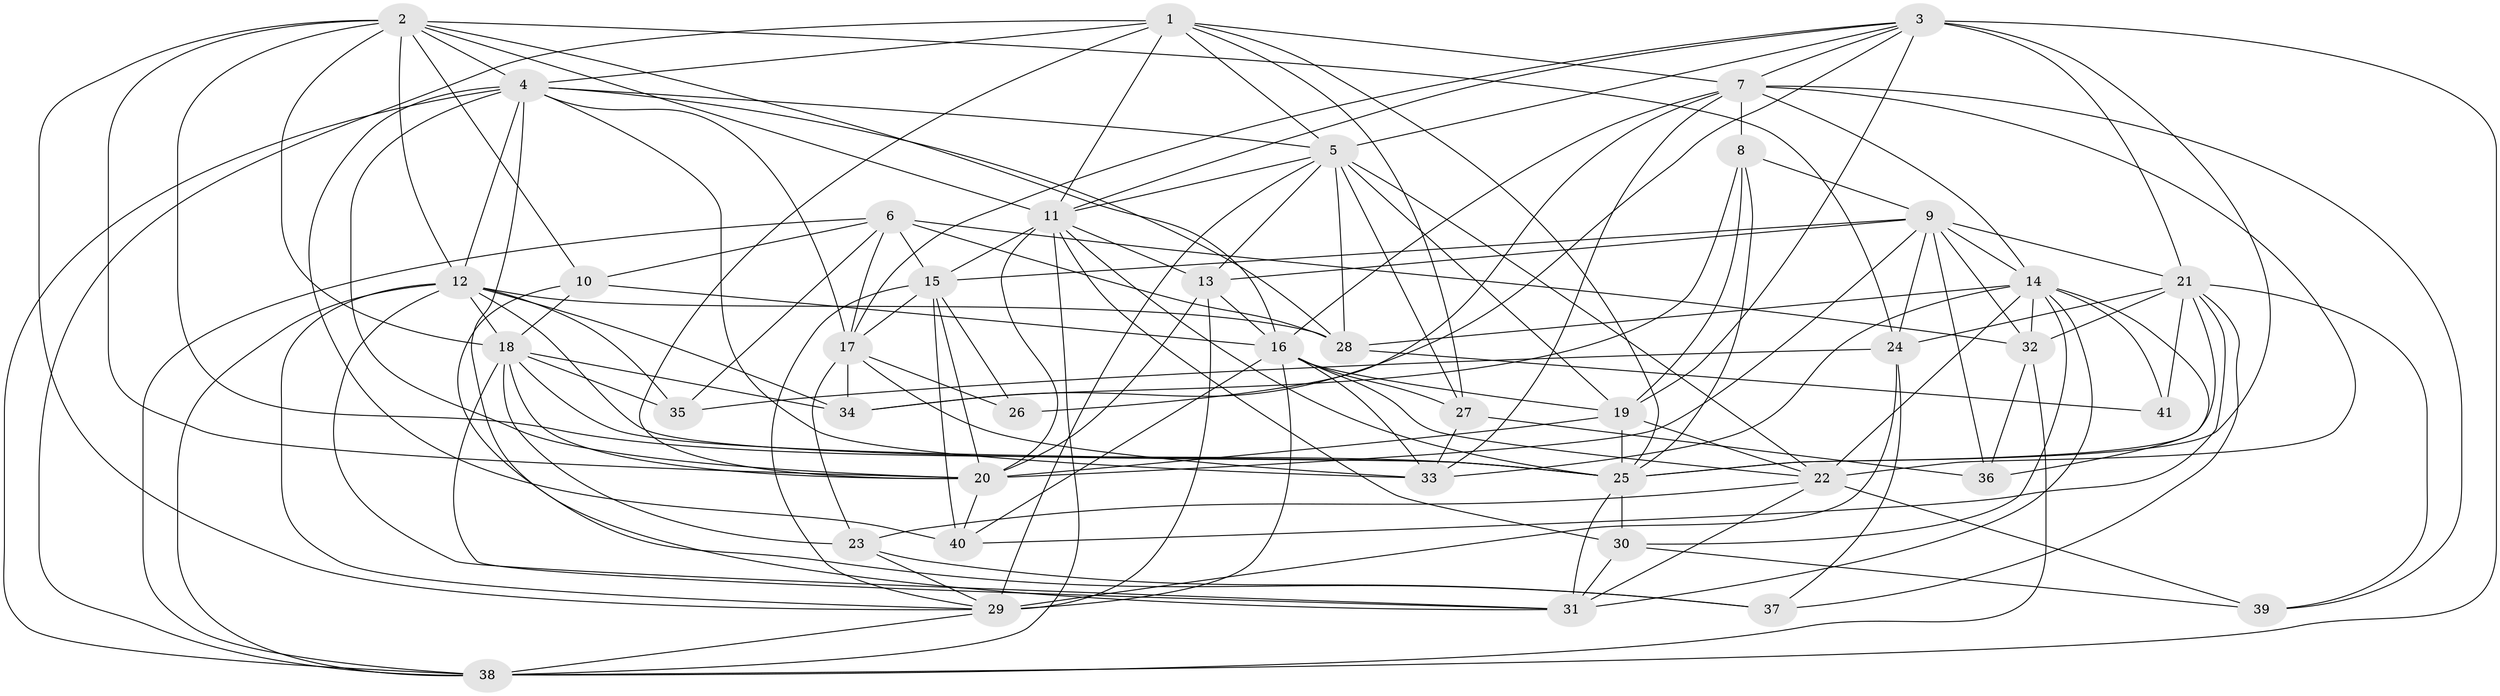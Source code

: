 // original degree distribution, {4: 1.0}
// Generated by graph-tools (version 1.1) at 2025/53/03/04/25 22:53:47]
// undirected, 41 vertices, 147 edges
graph export_dot {
  node [color=gray90,style=filled];
  1;
  2;
  3;
  4;
  5;
  6;
  7;
  8;
  9;
  10;
  11;
  12;
  13;
  14;
  15;
  16;
  17;
  18;
  19;
  20;
  21;
  22;
  23;
  24;
  25;
  26;
  27;
  28;
  29;
  30;
  31;
  32;
  33;
  34;
  35;
  36;
  37;
  38;
  39;
  40;
  41;
  1 -- 4 [weight=1.0];
  1 -- 5 [weight=1.0];
  1 -- 7 [weight=1.0];
  1 -- 11 [weight=1.0];
  1 -- 20 [weight=1.0];
  1 -- 25 [weight=1.0];
  1 -- 27 [weight=1.0];
  1 -- 38 [weight=1.0];
  2 -- 4 [weight=1.0];
  2 -- 10 [weight=1.0];
  2 -- 11 [weight=2.0];
  2 -- 12 [weight=1.0];
  2 -- 16 [weight=1.0];
  2 -- 18 [weight=2.0];
  2 -- 20 [weight=1.0];
  2 -- 24 [weight=1.0];
  2 -- 25 [weight=1.0];
  2 -- 29 [weight=1.0];
  3 -- 5 [weight=1.0];
  3 -- 7 [weight=1.0];
  3 -- 11 [weight=1.0];
  3 -- 17 [weight=1.0];
  3 -- 19 [weight=1.0];
  3 -- 21 [weight=2.0];
  3 -- 25 [weight=1.0];
  3 -- 34 [weight=1.0];
  3 -- 38 [weight=1.0];
  4 -- 5 [weight=1.0];
  4 -- 12 [weight=1.0];
  4 -- 17 [weight=1.0];
  4 -- 20 [weight=1.0];
  4 -- 28 [weight=1.0];
  4 -- 31 [weight=2.0];
  4 -- 33 [weight=1.0];
  4 -- 38 [weight=1.0];
  4 -- 40 [weight=1.0];
  5 -- 11 [weight=1.0];
  5 -- 13 [weight=1.0];
  5 -- 19 [weight=1.0];
  5 -- 22 [weight=1.0];
  5 -- 27 [weight=1.0];
  5 -- 28 [weight=2.0];
  5 -- 29 [weight=2.0];
  6 -- 10 [weight=1.0];
  6 -- 15 [weight=1.0];
  6 -- 17 [weight=2.0];
  6 -- 28 [weight=1.0];
  6 -- 32 [weight=3.0];
  6 -- 35 [weight=1.0];
  6 -- 38 [weight=1.0];
  7 -- 8 [weight=3.0];
  7 -- 14 [weight=1.0];
  7 -- 16 [weight=1.0];
  7 -- 22 [weight=1.0];
  7 -- 26 [weight=1.0];
  7 -- 33 [weight=1.0];
  7 -- 39 [weight=2.0];
  8 -- 9 [weight=1.0];
  8 -- 19 [weight=2.0];
  8 -- 25 [weight=2.0];
  8 -- 34 [weight=2.0];
  9 -- 13 [weight=1.0];
  9 -- 14 [weight=1.0];
  9 -- 15 [weight=1.0];
  9 -- 20 [weight=1.0];
  9 -- 21 [weight=1.0];
  9 -- 24 [weight=2.0];
  9 -- 32 [weight=1.0];
  9 -- 36 [weight=1.0];
  10 -- 16 [weight=2.0];
  10 -- 18 [weight=1.0];
  10 -- 37 [weight=1.0];
  11 -- 13 [weight=1.0];
  11 -- 15 [weight=1.0];
  11 -- 20 [weight=1.0];
  11 -- 25 [weight=1.0];
  11 -- 30 [weight=2.0];
  11 -- 38 [weight=1.0];
  12 -- 18 [weight=1.0];
  12 -- 25 [weight=1.0];
  12 -- 28 [weight=2.0];
  12 -- 29 [weight=2.0];
  12 -- 31 [weight=1.0];
  12 -- 34 [weight=1.0];
  12 -- 35 [weight=1.0];
  12 -- 38 [weight=1.0];
  13 -- 16 [weight=1.0];
  13 -- 20 [weight=1.0];
  13 -- 29 [weight=1.0];
  14 -- 22 [weight=2.0];
  14 -- 28 [weight=1.0];
  14 -- 30 [weight=1.0];
  14 -- 31 [weight=1.0];
  14 -- 32 [weight=1.0];
  14 -- 33 [weight=1.0];
  14 -- 36 [weight=1.0];
  14 -- 41 [weight=2.0];
  15 -- 17 [weight=1.0];
  15 -- 20 [weight=1.0];
  15 -- 26 [weight=2.0];
  15 -- 29 [weight=1.0];
  15 -- 40 [weight=2.0];
  16 -- 19 [weight=1.0];
  16 -- 22 [weight=1.0];
  16 -- 27 [weight=2.0];
  16 -- 29 [weight=1.0];
  16 -- 33 [weight=1.0];
  16 -- 40 [weight=1.0];
  17 -- 23 [weight=2.0];
  17 -- 26 [weight=1.0];
  17 -- 33 [weight=1.0];
  17 -- 34 [weight=1.0];
  18 -- 20 [weight=1.0];
  18 -- 23 [weight=1.0];
  18 -- 25 [weight=1.0];
  18 -- 31 [weight=1.0];
  18 -- 34 [weight=1.0];
  18 -- 35 [weight=1.0];
  19 -- 20 [weight=1.0];
  19 -- 22 [weight=1.0];
  19 -- 25 [weight=1.0];
  20 -- 40 [weight=1.0];
  21 -- 24 [weight=1.0];
  21 -- 25 [weight=1.0];
  21 -- 32 [weight=1.0];
  21 -- 37 [weight=1.0];
  21 -- 39 [weight=1.0];
  21 -- 40 [weight=1.0];
  21 -- 41 [weight=1.0];
  22 -- 23 [weight=1.0];
  22 -- 31 [weight=1.0];
  22 -- 39 [weight=2.0];
  23 -- 29 [weight=1.0];
  23 -- 37 [weight=1.0];
  24 -- 29 [weight=2.0];
  24 -- 35 [weight=1.0];
  24 -- 37 [weight=1.0];
  25 -- 30 [weight=1.0];
  25 -- 31 [weight=1.0];
  27 -- 33 [weight=1.0];
  27 -- 36 [weight=1.0];
  28 -- 41 [weight=1.0];
  29 -- 38 [weight=1.0];
  30 -- 31 [weight=1.0];
  30 -- 39 [weight=1.0];
  32 -- 36 [weight=1.0];
  32 -- 38 [weight=1.0];
}
